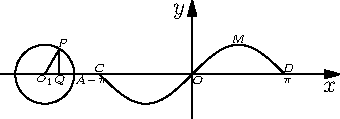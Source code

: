 size(6cm,6cm);
import graph;

xaxis("$x$",-6.5,5,Arrow);
yaxis("$y$",-1.5,2.5,Arrow);
draw(graph(sin,-pi,pi,operator ..));
label("$O$",(0.2,-0.2),fontsize(6));
label("$M$",(pi/2,1.2),fontsize(6));
label("$C$",(-pi,0.2),fontsize(6));
label("$-\pi$",(-pi-0.1,-0.2),fontsize(6));
label("$\pi$",(pi+0.1,-0.2),fontsize(6));
label("$D$",(pi+0.1,0.2),fontsize(6));

draw(circle((-5,0),1));
label("$O_1$",(-5,-0.2),fontsize(0.3));
label("$A$",(-3.8,-0.2),fontsize(6));
label("$Q$",(-4.5,-0.2),fontsize(6));
draw((-4.5,0)--(-4.5,sin(pi/3)));
draw((-5,0)--(-4.5,sin(pi/3)));
label("$P$",(-4.4,sin(pi/3)+0.2),fontsize(6));

